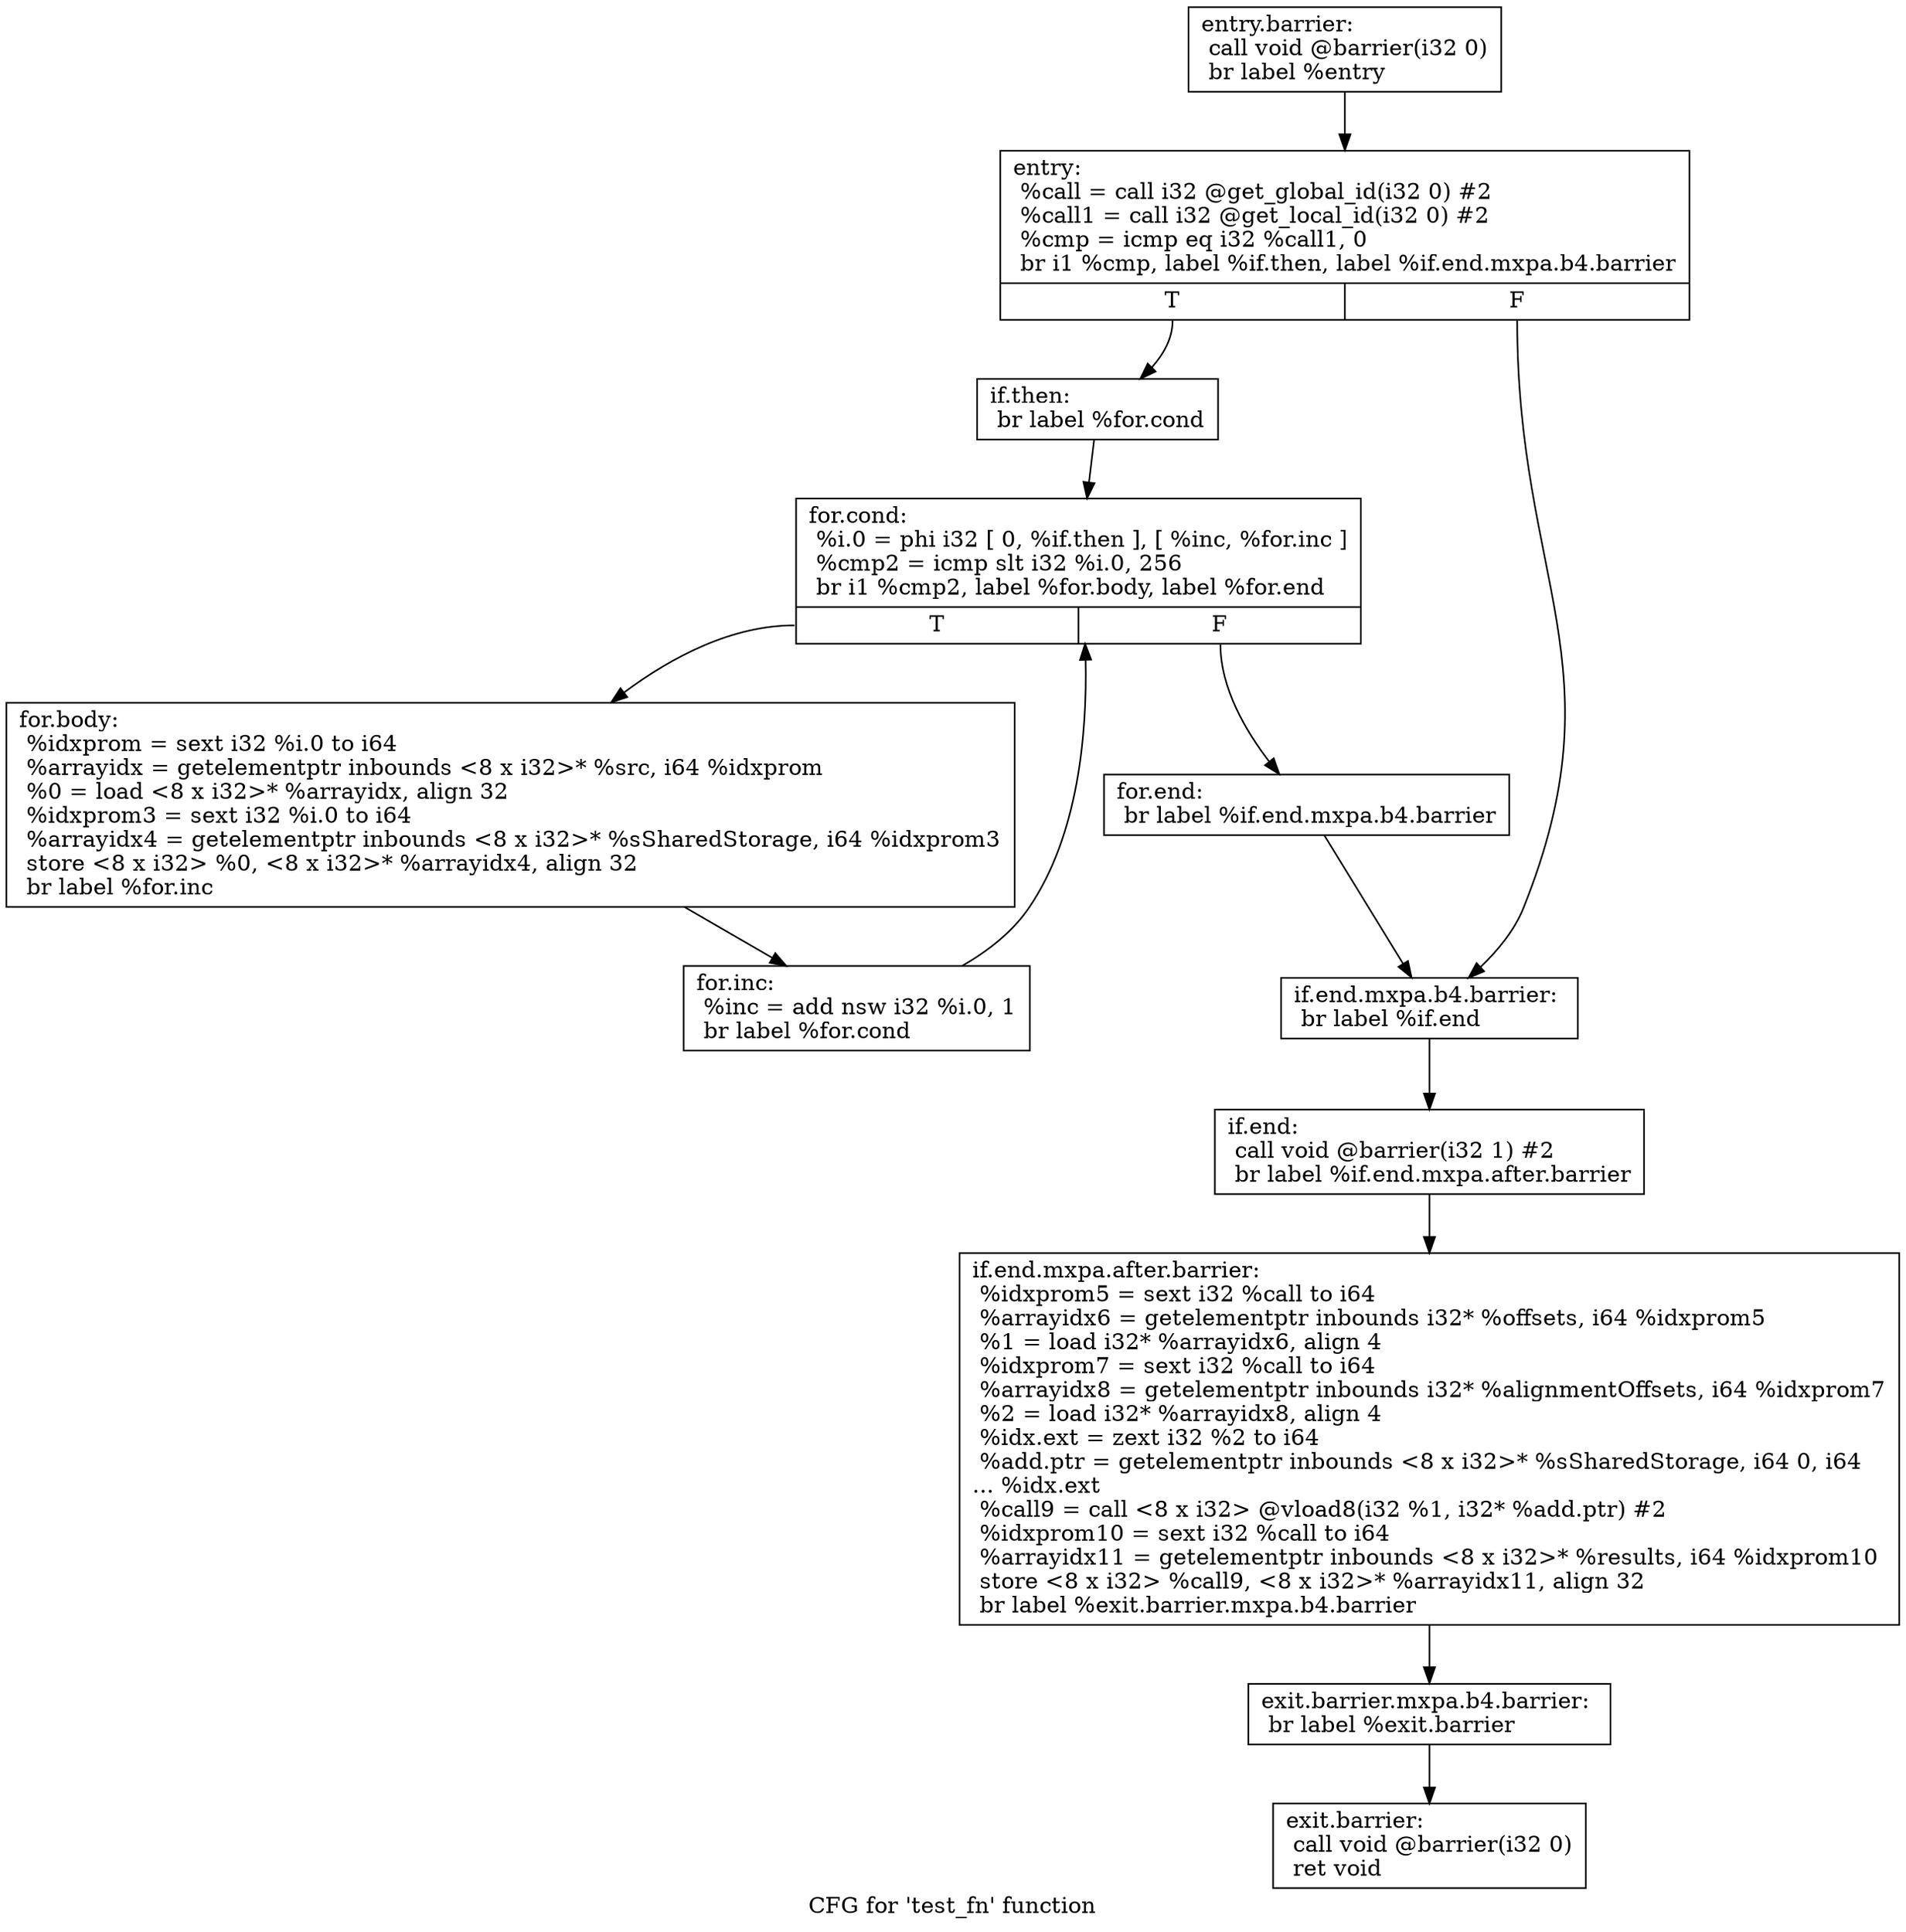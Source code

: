 digraph "CFG for 'test_fn' function" {
	label="CFG for 'test_fn' function";

	Node0x2ee7500 [shape=record,label="{entry.barrier:\l  call void @barrier(i32 0)\l  br label %entry\l}"];
	Node0x2ee7500 -> Node0x2ee76f0;
	Node0x2ee76f0 [shape=record,label="{entry:                                            \l  %call = call i32 @get_global_id(i32 0) #2\l  %call1 = call i32 @get_local_id(i32 0) #2\l  %cmp = icmp eq i32 %call1, 0\l  br i1 %cmp, label %if.then, label %if.end.mxpa.b4.barrier\l|{<s0>T|<s1>F}}"];
	Node0x2ee76f0:s0 -> Node0x2ee7d70;
	Node0x2ee76f0:s1 -> Node0x2ee7e70;
	Node0x2ee7d70 [shape=record,label="{if.then:                                          \l  br label %for.cond\l}"];
	Node0x2ee7d70 -> Node0x2ee7ff0;
	Node0x2ee7ff0 [shape=record,label="{for.cond:                                         \l  %i.0 = phi i32 [ 0, %if.then ], [ %inc, %for.inc ]\l  %cmp2 = icmp slt i32 %i.0, 256\l  br i1 %cmp2, label %for.body, label %for.end\l|{<s0>T|<s1>F}}"];
	Node0x2ee7ff0:s0 -> Node0x2ee8540;
	Node0x2ee7ff0:s1 -> Node0x2ee8640;
	Node0x2ee8540 [shape=record,label="{for.body:                                         \l  %idxprom = sext i32 %i.0 to i64\l  %arrayidx = getelementptr inbounds \<8 x i32\>* %src, i64 %idxprom\l  %0 = load \<8 x i32\>* %arrayidx, align 32\l  %idxprom3 = sext i32 %i.0 to i64\l  %arrayidx4 = getelementptr inbounds \<8 x i32\>* %sSharedStorage, i64 %idxprom3\l  store \<8 x i32\> %0, \<8 x i32\>* %arrayidx4, align 32\l  br label %for.inc\l}"];
	Node0x2ee8540 -> Node0x2ee8240;
	Node0x2ee8240 [shape=record,label="{for.inc:                                          \l  %inc = add nsw i32 %i.0, 1\l  br label %for.cond\l}"];
	Node0x2ee8240 -> Node0x2ee7ff0;
	Node0x2ee8640 [shape=record,label="{for.end:                                          \l  br label %if.end.mxpa.b4.barrier\l}"];
	Node0x2ee8640 -> Node0x2ee7e70;
	Node0x2ee7e70 [shape=record,label="{if.end.mxpa.b4.barrier:                           \l  br label %if.end\l}"];
	Node0x2ee7e70 -> Node0x2ee7400;
	Node0x2ee7400 [shape=record,label="{if.end:                                           \l  call void @barrier(i32 1) #2\l  br label %if.end.mxpa.after.barrier\l}"];
	Node0x2ee7400 -> Node0x2ee8f60;
	Node0x2ee8f60 [shape=record,label="{if.end.mxpa.after.barrier:                        \l  %idxprom5 = sext i32 %call to i64\l  %arrayidx6 = getelementptr inbounds i32* %offsets, i64 %idxprom5\l  %1 = load i32* %arrayidx6, align 4\l  %idxprom7 = sext i32 %call to i64\l  %arrayidx8 = getelementptr inbounds i32* %alignmentOffsets, i64 %idxprom7\l  %2 = load i32* %arrayidx8, align 4\l  %idx.ext = zext i32 %2 to i64\l  %add.ptr = getelementptr inbounds \<8 x i32\>* %sSharedStorage, i64 0, i64\l... %idx.ext\l  %call9 = call \<8 x i32\> @vload8(i32 %1, i32* %add.ptr) #2\l  %idxprom10 = sext i32 %call to i64\l  %arrayidx11 = getelementptr inbounds \<8 x i32\>* %results, i64 %idxprom10\l  store \<8 x i32\> %call9, \<8 x i32\>* %arrayidx11, align 32\l  br label %exit.barrier.mxpa.b4.barrier\l}"];
	Node0x2ee8f60 -> Node0x2ee9af0;
	Node0x2ee9af0 [shape=record,label="{exit.barrier.mxpa.b4.barrier:                     \l  br label %exit.barrier\l}"];
	Node0x2ee9af0 -> Node0x2ee9c10;
	Node0x2ee9c10 [shape=record,label="{exit.barrier:                                     \l  call void @barrier(i32 0)\l  ret void\l}"];
}
